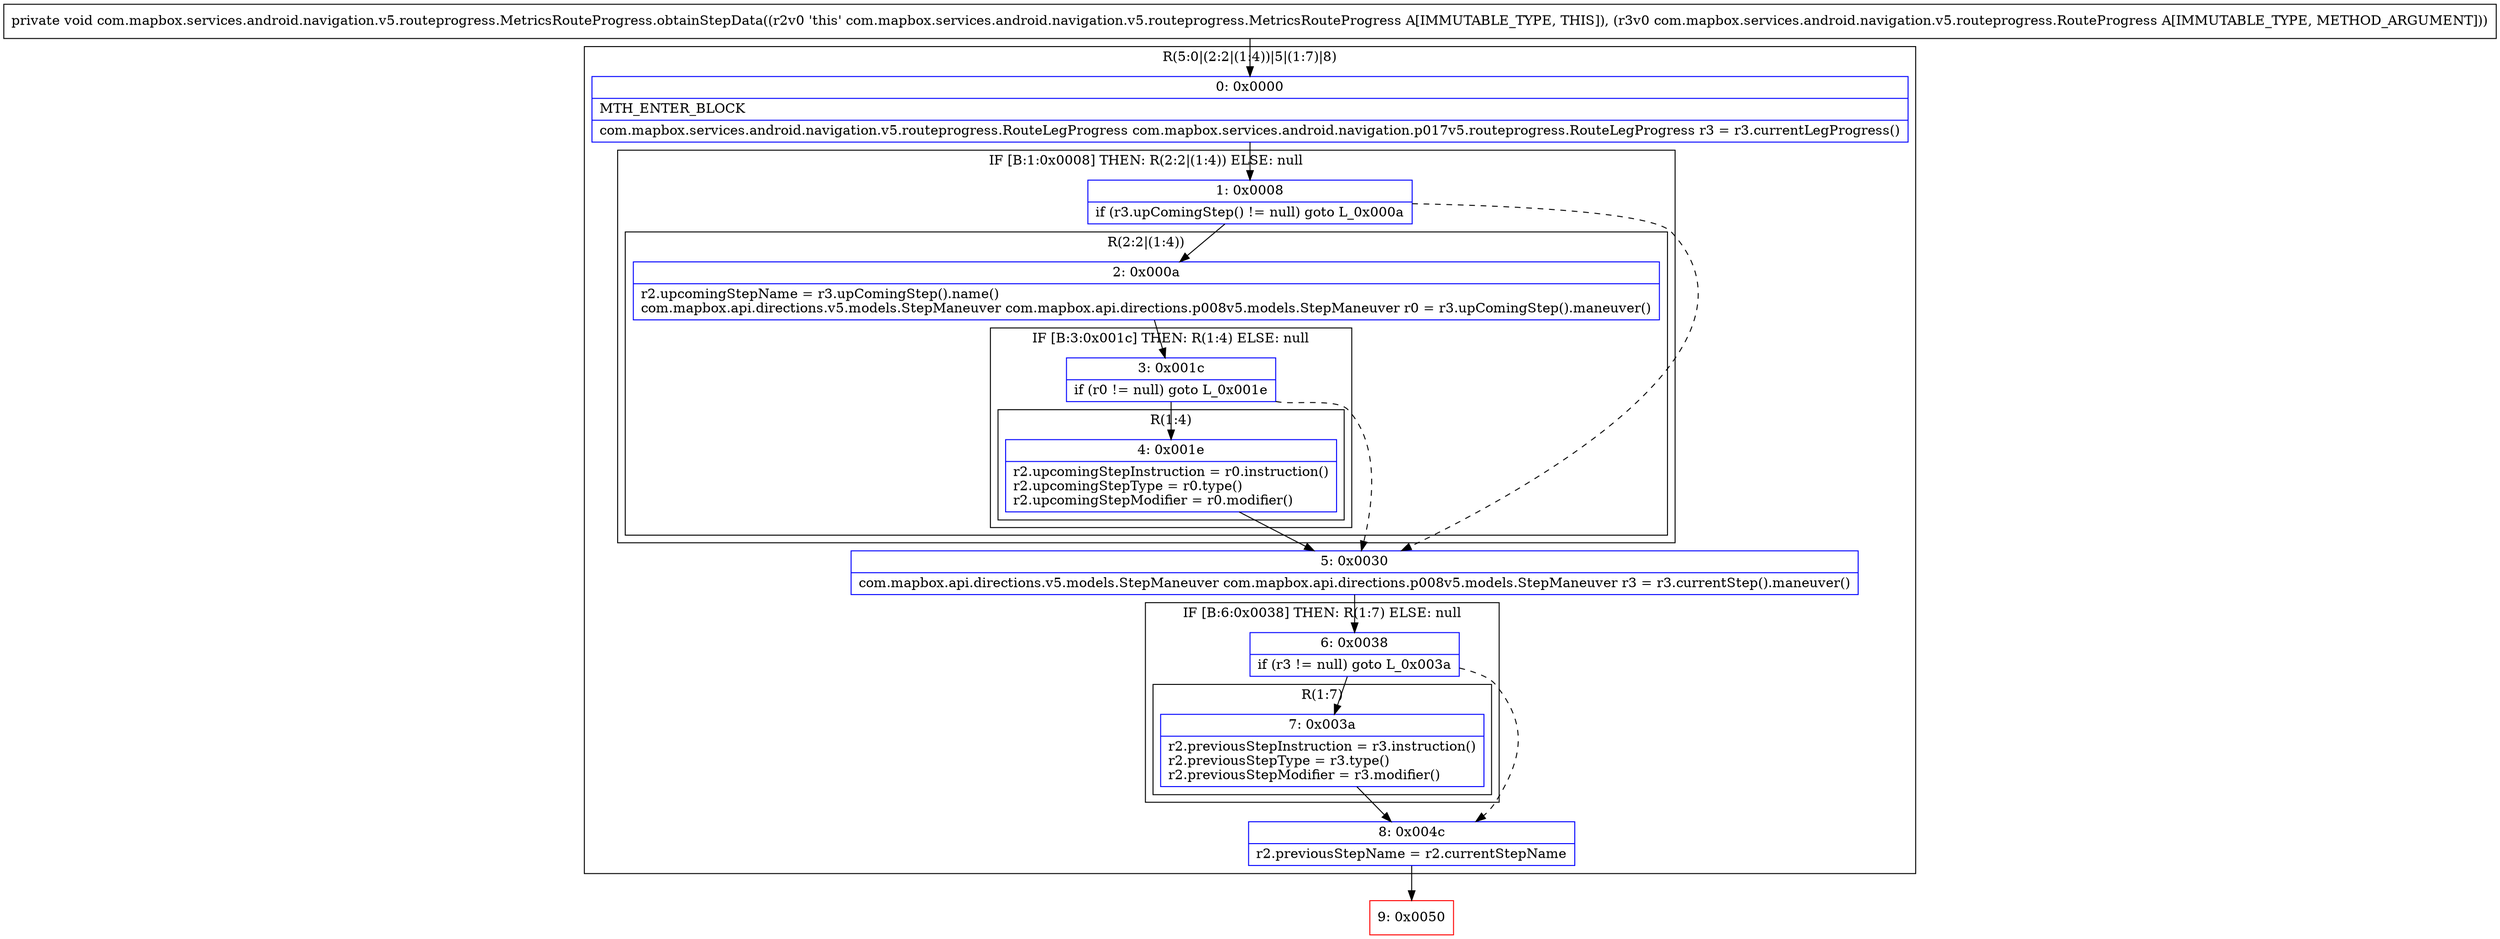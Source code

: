 digraph "CFG forcom.mapbox.services.android.navigation.v5.routeprogress.MetricsRouteProgress.obtainStepData(Lcom\/mapbox\/services\/android\/navigation\/v5\/routeprogress\/RouteProgress;)V" {
subgraph cluster_Region_1447327945 {
label = "R(5:0|(2:2|(1:4))|5|(1:7)|8)";
node [shape=record,color=blue];
Node_0 [shape=record,label="{0\:\ 0x0000|MTH_ENTER_BLOCK\l|com.mapbox.services.android.navigation.v5.routeprogress.RouteLegProgress com.mapbox.services.android.navigation.p017v5.routeprogress.RouteLegProgress r3 = r3.currentLegProgress()\l}"];
subgraph cluster_IfRegion_591084892 {
label = "IF [B:1:0x0008] THEN: R(2:2|(1:4)) ELSE: null";
node [shape=record,color=blue];
Node_1 [shape=record,label="{1\:\ 0x0008|if (r3.upComingStep() != null) goto L_0x000a\l}"];
subgraph cluster_Region_1823608237 {
label = "R(2:2|(1:4))";
node [shape=record,color=blue];
Node_2 [shape=record,label="{2\:\ 0x000a|r2.upcomingStepName = r3.upComingStep().name()\lcom.mapbox.api.directions.v5.models.StepManeuver com.mapbox.api.directions.p008v5.models.StepManeuver r0 = r3.upComingStep().maneuver()\l}"];
subgraph cluster_IfRegion_1596409040 {
label = "IF [B:3:0x001c] THEN: R(1:4) ELSE: null";
node [shape=record,color=blue];
Node_3 [shape=record,label="{3\:\ 0x001c|if (r0 != null) goto L_0x001e\l}"];
subgraph cluster_Region_587527676 {
label = "R(1:4)";
node [shape=record,color=blue];
Node_4 [shape=record,label="{4\:\ 0x001e|r2.upcomingStepInstruction = r0.instruction()\lr2.upcomingStepType = r0.type()\lr2.upcomingStepModifier = r0.modifier()\l}"];
}
}
}
}
Node_5 [shape=record,label="{5\:\ 0x0030|com.mapbox.api.directions.v5.models.StepManeuver com.mapbox.api.directions.p008v5.models.StepManeuver r3 = r3.currentStep().maneuver()\l}"];
subgraph cluster_IfRegion_1358685190 {
label = "IF [B:6:0x0038] THEN: R(1:7) ELSE: null";
node [shape=record,color=blue];
Node_6 [shape=record,label="{6\:\ 0x0038|if (r3 != null) goto L_0x003a\l}"];
subgraph cluster_Region_629951712 {
label = "R(1:7)";
node [shape=record,color=blue];
Node_7 [shape=record,label="{7\:\ 0x003a|r2.previousStepInstruction = r3.instruction()\lr2.previousStepType = r3.type()\lr2.previousStepModifier = r3.modifier()\l}"];
}
}
Node_8 [shape=record,label="{8\:\ 0x004c|r2.previousStepName = r2.currentStepName\l}"];
}
Node_9 [shape=record,color=red,label="{9\:\ 0x0050}"];
MethodNode[shape=record,label="{private void com.mapbox.services.android.navigation.v5.routeprogress.MetricsRouteProgress.obtainStepData((r2v0 'this' com.mapbox.services.android.navigation.v5.routeprogress.MetricsRouteProgress A[IMMUTABLE_TYPE, THIS]), (r3v0 com.mapbox.services.android.navigation.v5.routeprogress.RouteProgress A[IMMUTABLE_TYPE, METHOD_ARGUMENT])) }"];
MethodNode -> Node_0;
Node_0 -> Node_1;
Node_1 -> Node_2;
Node_1 -> Node_5[style=dashed];
Node_2 -> Node_3;
Node_3 -> Node_4;
Node_3 -> Node_5[style=dashed];
Node_4 -> Node_5;
Node_5 -> Node_6;
Node_6 -> Node_7;
Node_6 -> Node_8[style=dashed];
Node_7 -> Node_8;
Node_8 -> Node_9;
}

